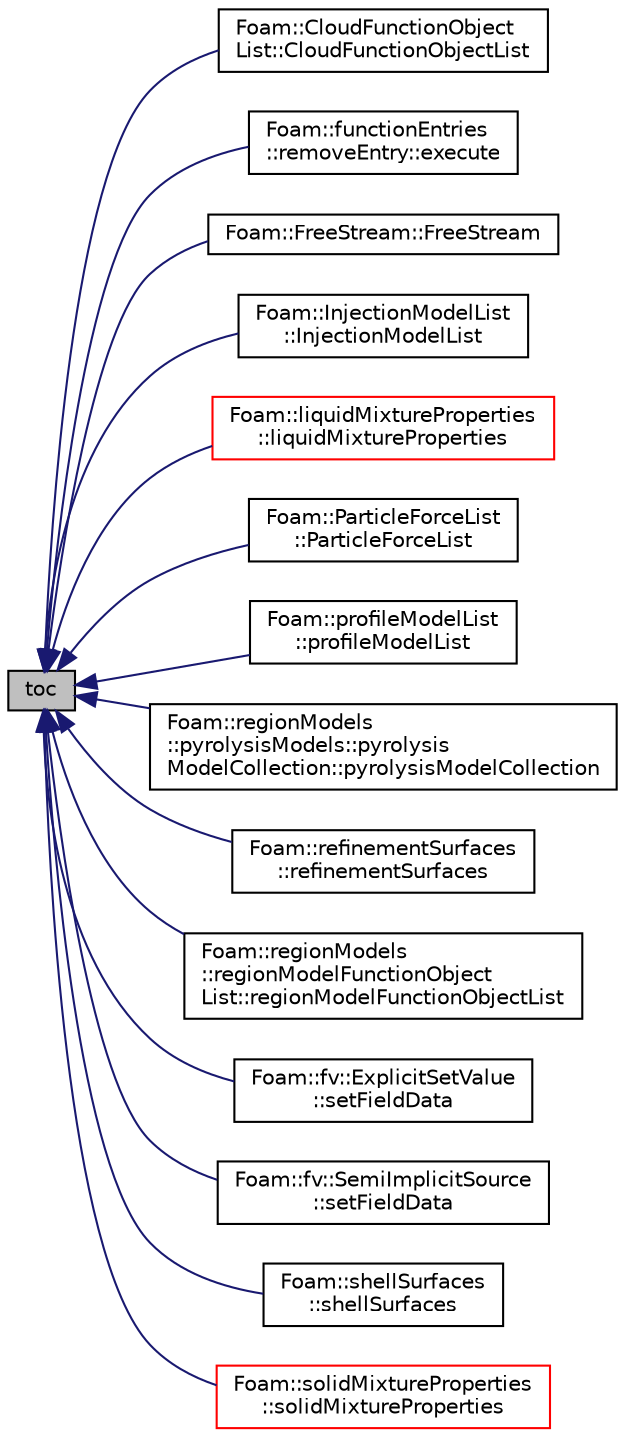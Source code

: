digraph "toc"
{
  bgcolor="transparent";
  edge [fontname="Helvetica",fontsize="10",labelfontname="Helvetica",labelfontsize="10"];
  node [fontname="Helvetica",fontsize="10",shape=record];
  rankdir="LR";
  Node1 [label="toc",height=0.2,width=0.4,color="black", fillcolor="grey75", style="filled", fontcolor="black"];
  Node1 -> Node2 [dir="back",color="midnightblue",fontsize="10",style="solid",fontname="Helvetica"];
  Node2 [label="Foam::CloudFunctionObject\lList::CloudFunctionObjectList",height=0.2,width=0.4,color="black",URL="$a00281.html#abb4bf14292292f3d83dee6e005b12830",tooltip="Construct from mesh. "];
  Node1 -> Node3 [dir="back",color="midnightblue",fontsize="10",style="solid",fontname="Helvetica"];
  Node3 [label="Foam::functionEntries\l::removeEntry::execute",height=0.2,width=0.4,color="black",URL="$a02145.html#a0aa3070c44783d911c1f7924042f1cea",tooltip="Execute the functionEntry in a sub-dict context. "];
  Node1 -> Node4 [dir="back",color="midnightblue",fontsize="10",style="solid",fontname="Helvetica"];
  Node4 [label="Foam::FreeStream::FreeStream",height=0.2,width=0.4,color="black",URL="$a00851.html#a5019115de04adc2b93cc4c60c3d44c53",tooltip="Construct from dictionary. "];
  Node1 -> Node5 [dir="back",color="midnightblue",fontsize="10",style="solid",fontname="Helvetica"];
  Node5 [label="Foam::InjectionModelList\l::InjectionModelList",height=0.2,width=0.4,color="black",URL="$a01092.html#a617ab38ed1cfd0b28247959b414ee10d",tooltip="Construct from dictionary and cloud owner. "];
  Node1 -> Node6 [dir="back",color="midnightblue",fontsize="10",style="solid",fontname="Helvetica"];
  Node6 [label="Foam::liquidMixtureProperties\l::liquidMixtureProperties",height=0.2,width=0.4,color="red",URL="$a01350.html#ab05866f8bef6fa90f145ae8fb31ac805",tooltip="Construct from dictionary. "];
  Node1 -> Node7 [dir="back",color="midnightblue",fontsize="10",style="solid",fontname="Helvetica"];
  Node7 [label="Foam::ParticleForceList\l::ParticleForceList",height=0.2,width=0.4,color="black",URL="$a01767.html#af4b06de4958a7003bd6c1ddc2c763509",tooltip="Construct from mesh. "];
  Node1 -> Node8 [dir="back",color="midnightblue",fontsize="10",style="solid",fontname="Helvetica"];
  Node8 [label="Foam::profileModelList\l::profileModelList",height=0.2,width=0.4,color="black",URL="$a01992.html#a5624317691611c3fe4249c09f80510dc",tooltip="Constructor. "];
  Node1 -> Node9 [dir="back",color="midnightblue",fontsize="10",style="solid",fontname="Helvetica"];
  Node9 [label="Foam::regionModels\l::pyrolysisModels::pyrolysis\lModelCollection::pyrolysisModelCollection",height=0.2,width=0.4,color="black",URL="$a02033.html#a1b4173eb8a704738b95f1ba8542805dc",tooltip="Construct from mesh. "];
  Node1 -> Node10 [dir="back",color="midnightblue",fontsize="10",style="solid",fontname="Helvetica"];
  Node10 [label="Foam::refinementSurfaces\l::refinementSurfaces",height=0.2,width=0.4,color="black",URL="$a02104.html#a3eecea7df2307ad6efac0393c421de74",tooltip="Construct from surfaces and dictionary. "];
  Node1 -> Node11 [dir="back",color="midnightblue",fontsize="10",style="solid",fontname="Helvetica"];
  Node11 [label="Foam::regionModels\l::regionModelFunctionObject\lList::regionModelFunctionObjectList",height=0.2,width=0.4,color="black",URL="$a02127.html#aef7d24204fcca30d2a86bbc241823645",tooltip="Construct from mesh. "];
  Node1 -> Node12 [dir="back",color="midnightblue",fontsize="10",style="solid",fontname="Helvetica"];
  Node12 [label="Foam::fv::ExplicitSetValue\l::setFieldData",height=0.2,width=0.4,color="black",URL="$a00681.html#a26772bef077463531a0435da8d0bb7b2",tooltip="Set the local field data. "];
  Node1 -> Node13 [dir="back",color="midnightblue",fontsize="10",style="solid",fontname="Helvetica"];
  Node13 [label="Foam::fv::SemiImplicitSource\l::setFieldData",height=0.2,width=0.4,color="black",URL="$a02259.html#a26772bef077463531a0435da8d0bb7b2",tooltip="Set the local field data. "];
  Node1 -> Node14 [dir="back",color="midnightblue",fontsize="10",style="solid",fontname="Helvetica"];
  Node14 [label="Foam::shellSurfaces\l::shellSurfaces",height=0.2,width=0.4,color="black",URL="$a02277.html#a2c429cbb881bcc26360946abf9c5f3b9",tooltip="Construct from geometry and dictionary. "];
  Node1 -> Node15 [dir="back",color="midnightblue",fontsize="10",style="solid",fontname="Helvetica"];
  Node15 [label="Foam::solidMixtureProperties\l::solidMixtureProperties",height=0.2,width=0.4,color="red",URL="$a02357.html#a8f531b69cced5b7c79ce2beb05b8aa2b",tooltip="Construct from dictionary. "];
}
